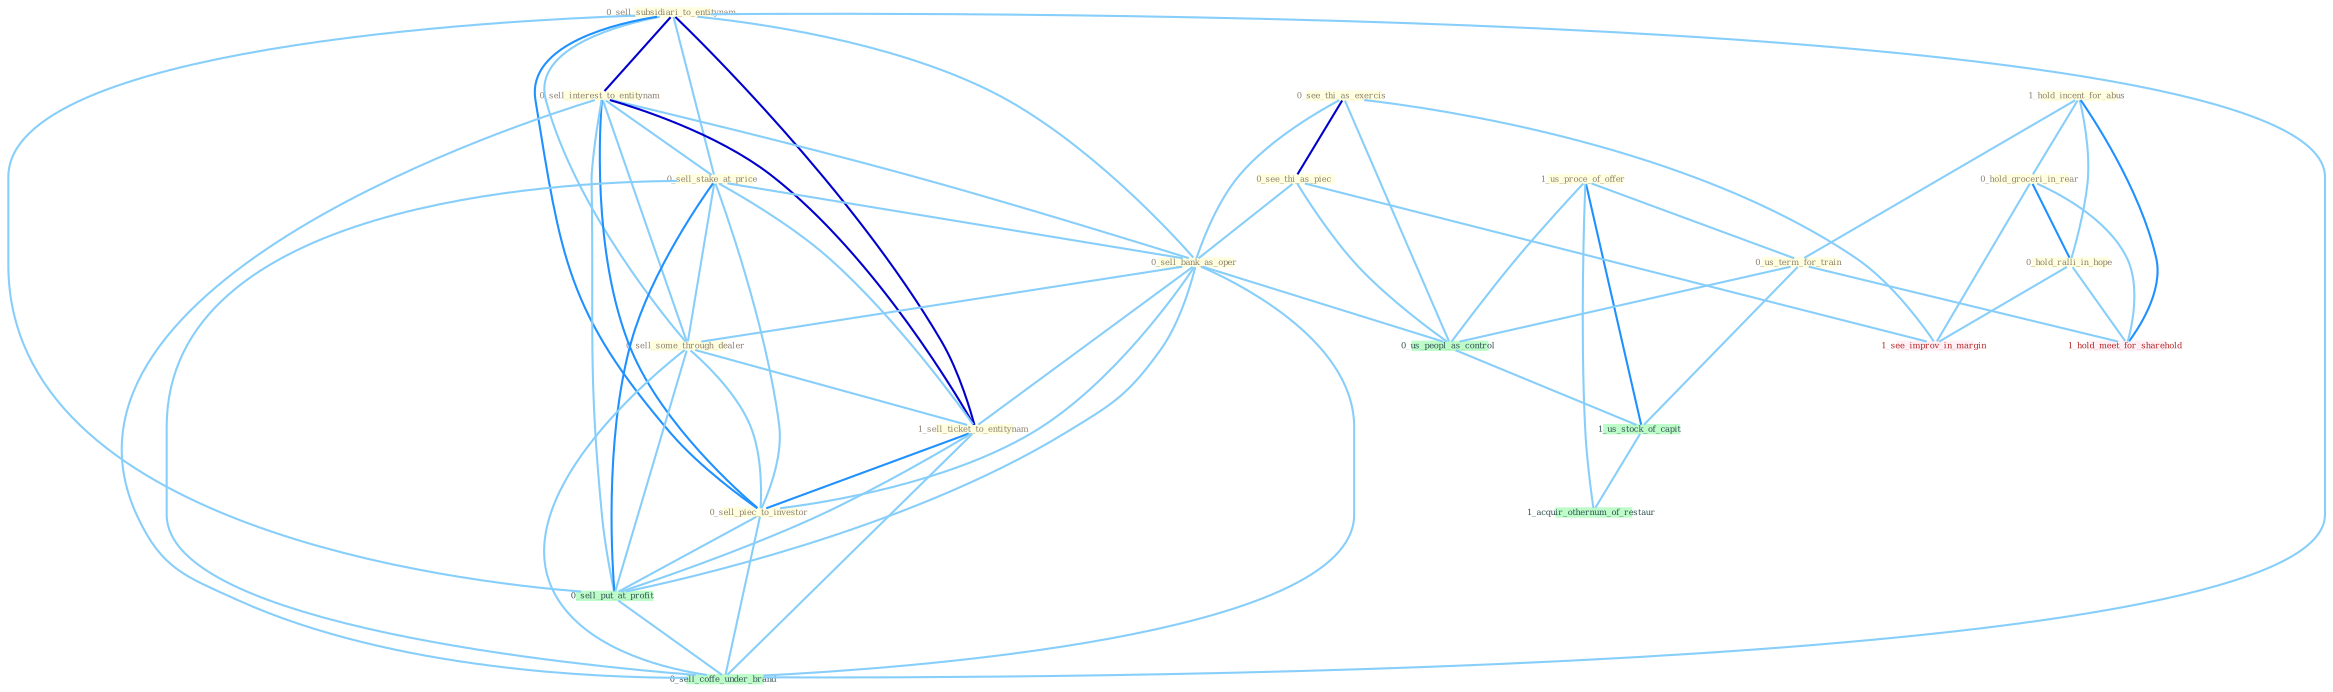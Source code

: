Graph G{ 
    node
    [shape=polygon,style=filled,width=.5,height=.06,color="#BDFCC9",fixedsize=true,fontsize=4,
    fontcolor="#2f4f4f"];
    {node
    [color="#ffffe0", fontcolor="#8b7d6b"] "0_see_thi_as_exercis " "0_sell_subsidiari_to_entitynam " "1_us_proce_of_offer " "1_hold_incent_for_abus " "0_sell_interest_to_entitynam " "0_hold_groceri_in_rear " "0_see_thi_as_piec " "0_sell_stake_at_price " "0_sell_bank_as_oper " "0_sell_some_through_dealer " "0_us_term_for_train " "0_hold_ralli_in_hope " "1_sell_ticket_to_entitynam " "0_sell_piec_to_investor "}
{node [color="#fff0f5", fontcolor="#b22222"] "1_see_improv_in_margin " "1_hold_meet_for_sharehold "}
edge [color="#B0E2FF"];

	"0_see_thi_as_exercis " -- "0_see_thi_as_piec " [w="3", color="#0000cd" , len=0.6];
	"0_see_thi_as_exercis " -- "0_sell_bank_as_oper " [w="1", color="#87cefa" ];
	"0_see_thi_as_exercis " -- "0_us_peopl_as_control " [w="1", color="#87cefa" ];
	"0_see_thi_as_exercis " -- "1_see_improv_in_margin " [w="1", color="#87cefa" ];
	"0_sell_subsidiari_to_entitynam " -- "0_sell_interest_to_entitynam " [w="3", color="#0000cd" , len=0.6];
	"0_sell_subsidiari_to_entitynam " -- "0_sell_stake_at_price " [w="1", color="#87cefa" ];
	"0_sell_subsidiari_to_entitynam " -- "0_sell_bank_as_oper " [w="1", color="#87cefa" ];
	"0_sell_subsidiari_to_entitynam " -- "0_sell_some_through_dealer " [w="1", color="#87cefa" ];
	"0_sell_subsidiari_to_entitynam " -- "1_sell_ticket_to_entitynam " [w="3", color="#0000cd" , len=0.6];
	"0_sell_subsidiari_to_entitynam " -- "0_sell_piec_to_investor " [w="2", color="#1e90ff" , len=0.8];
	"0_sell_subsidiari_to_entitynam " -- "0_sell_put_at_profit " [w="1", color="#87cefa" ];
	"0_sell_subsidiari_to_entitynam " -- "0_sell_coffe_under_brand " [w="1", color="#87cefa" ];
	"1_us_proce_of_offer " -- "0_us_term_for_train " [w="1", color="#87cefa" ];
	"1_us_proce_of_offer " -- "0_us_peopl_as_control " [w="1", color="#87cefa" ];
	"1_us_proce_of_offer " -- "1_us_stock_of_capit " [w="2", color="#1e90ff" , len=0.8];
	"1_us_proce_of_offer " -- "1_acquir_othernum_of_restaur " [w="1", color="#87cefa" ];
	"1_hold_incent_for_abus " -- "0_hold_groceri_in_rear " [w="1", color="#87cefa" ];
	"1_hold_incent_for_abus " -- "0_us_term_for_train " [w="1", color="#87cefa" ];
	"1_hold_incent_for_abus " -- "0_hold_ralli_in_hope " [w="1", color="#87cefa" ];
	"1_hold_incent_for_abus " -- "1_hold_meet_for_sharehold " [w="2", color="#1e90ff" , len=0.8];
	"0_sell_interest_to_entitynam " -- "0_sell_stake_at_price " [w="1", color="#87cefa" ];
	"0_sell_interest_to_entitynam " -- "0_sell_bank_as_oper " [w="1", color="#87cefa" ];
	"0_sell_interest_to_entitynam " -- "0_sell_some_through_dealer " [w="1", color="#87cefa" ];
	"0_sell_interest_to_entitynam " -- "1_sell_ticket_to_entitynam " [w="3", color="#0000cd" , len=0.6];
	"0_sell_interest_to_entitynam " -- "0_sell_piec_to_investor " [w="2", color="#1e90ff" , len=0.8];
	"0_sell_interest_to_entitynam " -- "0_sell_put_at_profit " [w="1", color="#87cefa" ];
	"0_sell_interest_to_entitynam " -- "0_sell_coffe_under_brand " [w="1", color="#87cefa" ];
	"0_hold_groceri_in_rear " -- "0_hold_ralli_in_hope " [w="2", color="#1e90ff" , len=0.8];
	"0_hold_groceri_in_rear " -- "1_see_improv_in_margin " [w="1", color="#87cefa" ];
	"0_hold_groceri_in_rear " -- "1_hold_meet_for_sharehold " [w="1", color="#87cefa" ];
	"0_see_thi_as_piec " -- "0_sell_bank_as_oper " [w="1", color="#87cefa" ];
	"0_see_thi_as_piec " -- "0_us_peopl_as_control " [w="1", color="#87cefa" ];
	"0_see_thi_as_piec " -- "1_see_improv_in_margin " [w="1", color="#87cefa" ];
	"0_sell_stake_at_price " -- "0_sell_bank_as_oper " [w="1", color="#87cefa" ];
	"0_sell_stake_at_price " -- "0_sell_some_through_dealer " [w="1", color="#87cefa" ];
	"0_sell_stake_at_price " -- "1_sell_ticket_to_entitynam " [w="1", color="#87cefa" ];
	"0_sell_stake_at_price " -- "0_sell_piec_to_investor " [w="1", color="#87cefa" ];
	"0_sell_stake_at_price " -- "0_sell_put_at_profit " [w="2", color="#1e90ff" , len=0.8];
	"0_sell_stake_at_price " -- "0_sell_coffe_under_brand " [w="1", color="#87cefa" ];
	"0_sell_bank_as_oper " -- "0_sell_some_through_dealer " [w="1", color="#87cefa" ];
	"0_sell_bank_as_oper " -- "1_sell_ticket_to_entitynam " [w="1", color="#87cefa" ];
	"0_sell_bank_as_oper " -- "0_sell_piec_to_investor " [w="1", color="#87cefa" ];
	"0_sell_bank_as_oper " -- "0_us_peopl_as_control " [w="1", color="#87cefa" ];
	"0_sell_bank_as_oper " -- "0_sell_put_at_profit " [w="1", color="#87cefa" ];
	"0_sell_bank_as_oper " -- "0_sell_coffe_under_brand " [w="1", color="#87cefa" ];
	"0_sell_some_through_dealer " -- "1_sell_ticket_to_entitynam " [w="1", color="#87cefa" ];
	"0_sell_some_through_dealer " -- "0_sell_piec_to_investor " [w="1", color="#87cefa" ];
	"0_sell_some_through_dealer " -- "0_sell_put_at_profit " [w="1", color="#87cefa" ];
	"0_sell_some_through_dealer " -- "0_sell_coffe_under_brand " [w="1", color="#87cefa" ];
	"0_us_term_for_train " -- "0_us_peopl_as_control " [w="1", color="#87cefa" ];
	"0_us_term_for_train " -- "1_us_stock_of_capit " [w="1", color="#87cefa" ];
	"0_us_term_for_train " -- "1_hold_meet_for_sharehold " [w="1", color="#87cefa" ];
	"0_hold_ralli_in_hope " -- "1_see_improv_in_margin " [w="1", color="#87cefa" ];
	"0_hold_ralli_in_hope " -- "1_hold_meet_for_sharehold " [w="1", color="#87cefa" ];
	"1_sell_ticket_to_entitynam " -- "0_sell_piec_to_investor " [w="2", color="#1e90ff" , len=0.8];
	"1_sell_ticket_to_entitynam " -- "0_sell_put_at_profit " [w="1", color="#87cefa" ];
	"1_sell_ticket_to_entitynam " -- "0_sell_coffe_under_brand " [w="1", color="#87cefa" ];
	"0_sell_piec_to_investor " -- "0_sell_put_at_profit " [w="1", color="#87cefa" ];
	"0_sell_piec_to_investor " -- "0_sell_coffe_under_brand " [w="1", color="#87cefa" ];
	"0_us_peopl_as_control " -- "1_us_stock_of_capit " [w="1", color="#87cefa" ];
	"0_sell_put_at_profit " -- "0_sell_coffe_under_brand " [w="1", color="#87cefa" ];
	"1_us_stock_of_capit " -- "1_acquir_othernum_of_restaur " [w="1", color="#87cefa" ];
}